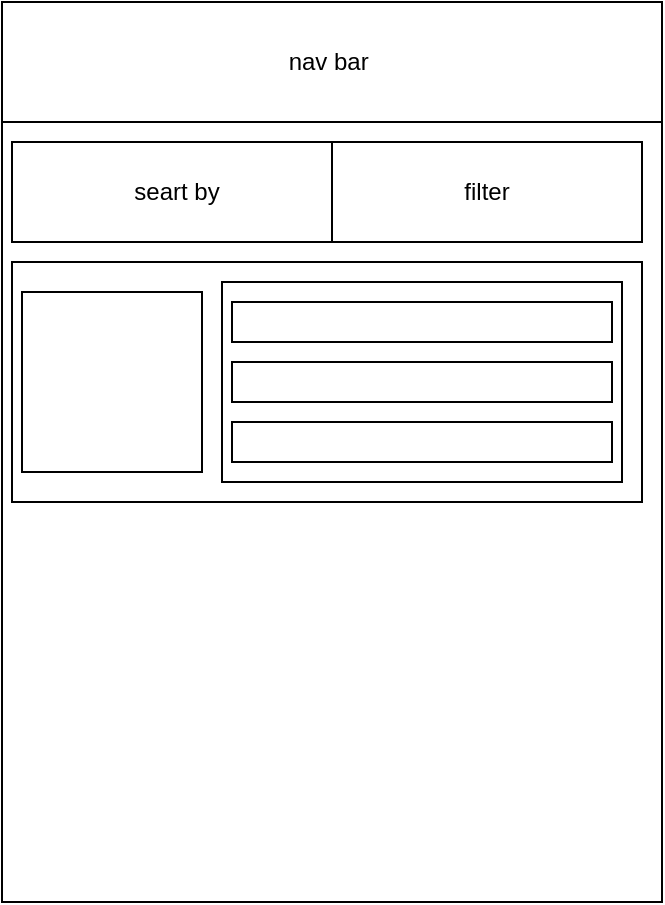<mxfile>
    <diagram id="LoxwlwKT_2TsJ2ZDQVw9" name="Page-1">
        <mxGraphModel dx="403" dy="224" grid="1" gridSize="10" guides="1" tooltips="1" connect="1" arrows="1" fold="1" page="1" pageScale="1" pageWidth="850" pageHeight="1100" math="0" shadow="0">
            <root>
                <mxCell id="0"/>
                <mxCell id="1" parent="0"/>
                <mxCell id="2" value="" style="rounded=0;whiteSpace=wrap;html=1;" vertex="1" parent="1">
                    <mxGeometry x="300" y="60" width="330" height="450" as="geometry"/>
                </mxCell>
                <mxCell id="3" value="nav bar&amp;nbsp;" style="rounded=0;whiteSpace=wrap;html=1;" vertex="1" parent="1">
                    <mxGeometry x="300" y="60" width="330" height="60" as="geometry"/>
                </mxCell>
                <mxCell id="4" value="" style="rounded=0;whiteSpace=wrap;html=1;" vertex="1" parent="1">
                    <mxGeometry x="305" y="130" width="315" height="50" as="geometry"/>
                </mxCell>
                <mxCell id="6" value="seart by" style="rounded=0;whiteSpace=wrap;html=1;" vertex="1" parent="1">
                    <mxGeometry x="305" y="130" width="165" height="50" as="geometry"/>
                </mxCell>
                <mxCell id="7" value="filter" style="rounded=0;whiteSpace=wrap;html=1;" vertex="1" parent="1">
                    <mxGeometry x="465" y="130" width="155" height="50" as="geometry"/>
                </mxCell>
                <mxCell id="8" value="" style="rounded=0;whiteSpace=wrap;html=1;" vertex="1" parent="1">
                    <mxGeometry x="305" y="190" width="315" height="120" as="geometry"/>
                </mxCell>
                <mxCell id="9" value="" style="whiteSpace=wrap;html=1;aspect=fixed;" vertex="1" parent="1">
                    <mxGeometry x="310" y="205" width="90" height="90" as="geometry"/>
                </mxCell>
                <mxCell id="10" value="" style="rounded=0;whiteSpace=wrap;html=1;" vertex="1" parent="1">
                    <mxGeometry x="410" y="200" width="200" height="100" as="geometry"/>
                </mxCell>
                <mxCell id="11" value="" style="rounded=0;whiteSpace=wrap;html=1;" vertex="1" parent="1">
                    <mxGeometry x="415" y="210" width="190" height="20" as="geometry"/>
                </mxCell>
                <mxCell id="12" value="" style="rounded=0;whiteSpace=wrap;html=1;" vertex="1" parent="1">
                    <mxGeometry x="415" y="240" width="190" height="20" as="geometry"/>
                </mxCell>
                <mxCell id="13" value="" style="rounded=0;whiteSpace=wrap;html=1;" vertex="1" parent="1">
                    <mxGeometry x="415" y="270" width="190" height="20" as="geometry"/>
                </mxCell>
            </root>
        </mxGraphModel>
    </diagram>
</mxfile>